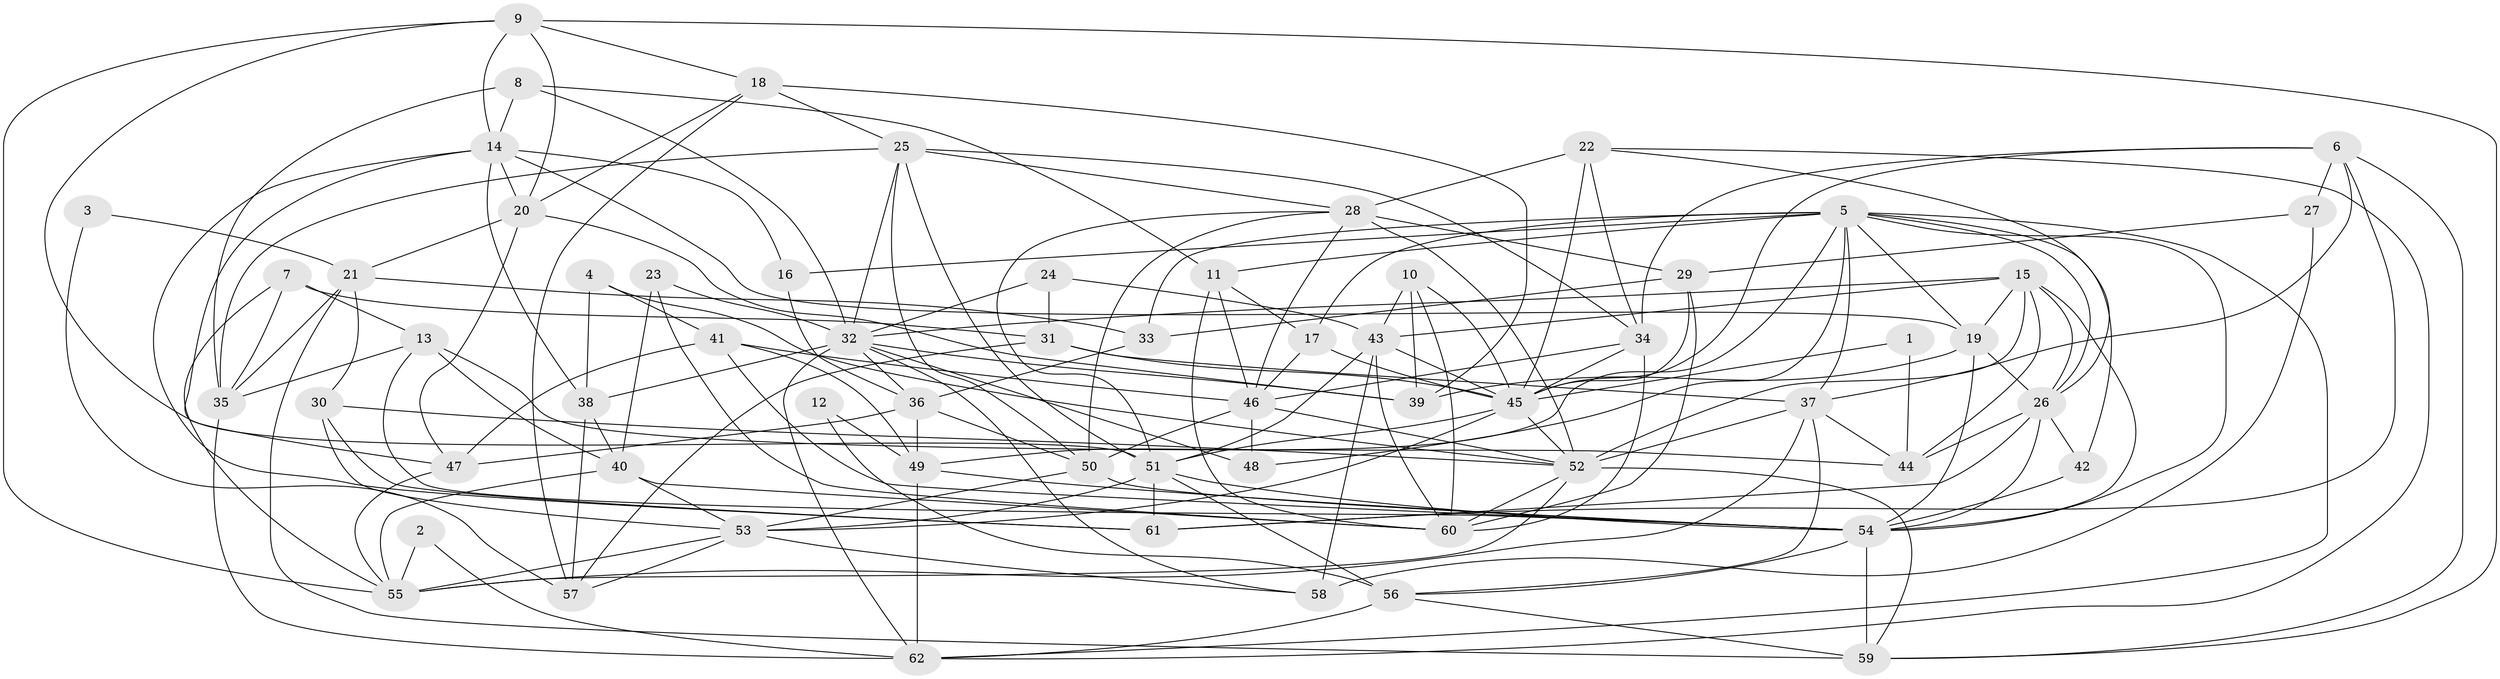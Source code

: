 // original degree distribution, {2: 0.0967741935483871, 6: 0.08870967741935484, 5: 0.1935483870967742, 4: 0.28225806451612906, 3: 0.29838709677419356, 7: 0.04032258064516129}
// Generated by graph-tools (version 1.1) at 2025/26/03/09/25 03:26:09]
// undirected, 62 vertices, 178 edges
graph export_dot {
graph [start="1"]
  node [color=gray90,style=filled];
  1;
  2;
  3;
  4;
  5;
  6;
  7;
  8;
  9;
  10;
  11;
  12;
  13;
  14;
  15;
  16;
  17;
  18;
  19;
  20;
  21;
  22;
  23;
  24;
  25;
  26;
  27;
  28;
  29;
  30;
  31;
  32;
  33;
  34;
  35;
  36;
  37;
  38;
  39;
  40;
  41;
  42;
  43;
  44;
  45;
  46;
  47;
  48;
  49;
  50;
  51;
  52;
  53;
  54;
  55;
  56;
  57;
  58;
  59;
  60;
  61;
  62;
  1 -- 44 [weight=1.0];
  1 -- 45 [weight=1.0];
  2 -- 55 [weight=1.0];
  2 -- 62 [weight=1.0];
  3 -- 21 [weight=1.0];
  3 -- 57 [weight=1.0];
  4 -- 38 [weight=1.0];
  4 -- 41 [weight=1.0];
  4 -- 52 [weight=1.0];
  5 -- 11 [weight=1.0];
  5 -- 16 [weight=1.0];
  5 -- 17 [weight=1.0];
  5 -- 19 [weight=1.0];
  5 -- 26 [weight=1.0];
  5 -- 33 [weight=1.0];
  5 -- 37 [weight=1.0];
  5 -- 42 [weight=1.0];
  5 -- 48 [weight=1.0];
  5 -- 49 [weight=1.0];
  5 -- 54 [weight=1.0];
  5 -- 62 [weight=1.0];
  6 -- 27 [weight=1.0];
  6 -- 34 [weight=1.0];
  6 -- 37 [weight=1.0];
  6 -- 45 [weight=1.0];
  6 -- 59 [weight=1.0];
  6 -- 61 [weight=1.0];
  7 -- 13 [weight=1.0];
  7 -- 31 [weight=1.0];
  7 -- 35 [weight=1.0];
  7 -- 55 [weight=1.0];
  8 -- 11 [weight=1.0];
  8 -- 14 [weight=1.0];
  8 -- 32 [weight=1.0];
  8 -- 35 [weight=1.0];
  9 -- 14 [weight=1.0];
  9 -- 18 [weight=1.0];
  9 -- 20 [weight=1.0];
  9 -- 51 [weight=1.0];
  9 -- 55 [weight=1.0];
  9 -- 59 [weight=1.0];
  10 -- 39 [weight=1.0];
  10 -- 43 [weight=1.0];
  10 -- 45 [weight=1.0];
  10 -- 60 [weight=1.0];
  11 -- 17 [weight=1.0];
  11 -- 46 [weight=1.0];
  11 -- 60 [weight=1.0];
  12 -- 49 [weight=1.0];
  12 -- 56 [weight=1.0];
  13 -- 35 [weight=1.0];
  13 -- 40 [weight=1.0];
  13 -- 44 [weight=1.0];
  13 -- 54 [weight=1.0];
  14 -- 16 [weight=1.0];
  14 -- 19 [weight=1.0];
  14 -- 20 [weight=1.0];
  14 -- 38 [weight=1.0];
  14 -- 47 [weight=1.0];
  14 -- 61 [weight=1.0];
  15 -- 19 [weight=1.0];
  15 -- 26 [weight=1.0];
  15 -- 32 [weight=1.0];
  15 -- 43 [weight=1.0];
  15 -- 44 [weight=1.0];
  15 -- 52 [weight=1.0];
  15 -- 54 [weight=1.0];
  16 -- 36 [weight=1.0];
  17 -- 45 [weight=1.0];
  17 -- 46 [weight=1.0];
  18 -- 20 [weight=1.0];
  18 -- 25 [weight=1.0];
  18 -- 39 [weight=1.0];
  18 -- 57 [weight=1.0];
  19 -- 26 [weight=1.0];
  19 -- 39 [weight=1.0];
  19 -- 54 [weight=1.0];
  20 -- 21 [weight=1.0];
  20 -- 39 [weight=1.0];
  20 -- 47 [weight=1.0];
  21 -- 30 [weight=1.0];
  21 -- 33 [weight=1.0];
  21 -- 35 [weight=1.0];
  21 -- 59 [weight=2.0];
  22 -- 26 [weight=1.0];
  22 -- 28 [weight=1.0];
  22 -- 34 [weight=1.0];
  22 -- 45 [weight=2.0];
  22 -- 62 [weight=1.0];
  23 -- 32 [weight=1.0];
  23 -- 40 [weight=1.0];
  23 -- 60 [weight=1.0];
  24 -- 31 [weight=1.0];
  24 -- 32 [weight=1.0];
  24 -- 43 [weight=1.0];
  25 -- 28 [weight=1.0];
  25 -- 32 [weight=1.0];
  25 -- 34 [weight=1.0];
  25 -- 35 [weight=1.0];
  25 -- 50 [weight=1.0];
  25 -- 51 [weight=1.0];
  26 -- 42 [weight=1.0];
  26 -- 44 [weight=1.0];
  26 -- 54 [weight=1.0];
  26 -- 61 [weight=1.0];
  27 -- 29 [weight=1.0];
  27 -- 58 [weight=1.0];
  28 -- 29 [weight=1.0];
  28 -- 46 [weight=1.0];
  28 -- 50 [weight=1.0];
  28 -- 51 [weight=1.0];
  28 -- 52 [weight=2.0];
  29 -- 33 [weight=1.0];
  29 -- 45 [weight=1.0];
  29 -- 60 [weight=1.0];
  30 -- 52 [weight=1.0];
  30 -- 53 [weight=1.0];
  30 -- 61 [weight=1.0];
  31 -- 37 [weight=2.0];
  31 -- 45 [weight=1.0];
  31 -- 57 [weight=1.0];
  32 -- 36 [weight=1.0];
  32 -- 38 [weight=1.0];
  32 -- 39 [weight=1.0];
  32 -- 48 [weight=1.0];
  32 -- 58 [weight=1.0];
  32 -- 62 [weight=1.0];
  33 -- 36 [weight=1.0];
  34 -- 45 [weight=2.0];
  34 -- 46 [weight=1.0];
  34 -- 60 [weight=1.0];
  35 -- 62 [weight=1.0];
  36 -- 47 [weight=1.0];
  36 -- 49 [weight=1.0];
  36 -- 50 [weight=1.0];
  37 -- 44 [weight=1.0];
  37 -- 52 [weight=2.0];
  37 -- 55 [weight=1.0];
  37 -- 56 [weight=1.0];
  38 -- 40 [weight=1.0];
  38 -- 57 [weight=1.0];
  40 -- 53 [weight=1.0];
  40 -- 55 [weight=1.0];
  40 -- 60 [weight=1.0];
  41 -- 46 [weight=1.0];
  41 -- 47 [weight=1.0];
  41 -- 49 [weight=1.0];
  41 -- 54 [weight=1.0];
  42 -- 54 [weight=1.0];
  43 -- 45 [weight=1.0];
  43 -- 51 [weight=1.0];
  43 -- 58 [weight=1.0];
  43 -- 60 [weight=1.0];
  45 -- 51 [weight=1.0];
  45 -- 52 [weight=1.0];
  45 -- 53 [weight=1.0];
  46 -- 48 [weight=1.0];
  46 -- 50 [weight=2.0];
  46 -- 52 [weight=1.0];
  47 -- 55 [weight=1.0];
  49 -- 54 [weight=1.0];
  49 -- 62 [weight=1.0];
  50 -- 53 [weight=1.0];
  50 -- 54 [weight=1.0];
  51 -- 53 [weight=1.0];
  51 -- 54 [weight=1.0];
  51 -- 56 [weight=1.0];
  51 -- 61 [weight=1.0];
  52 -- 55 [weight=1.0];
  52 -- 59 [weight=1.0];
  52 -- 60 [weight=1.0];
  53 -- 55 [weight=1.0];
  53 -- 57 [weight=1.0];
  53 -- 58 [weight=1.0];
  54 -- 56 [weight=1.0];
  54 -- 59 [weight=1.0];
  56 -- 59 [weight=1.0];
  56 -- 62 [weight=1.0];
}

